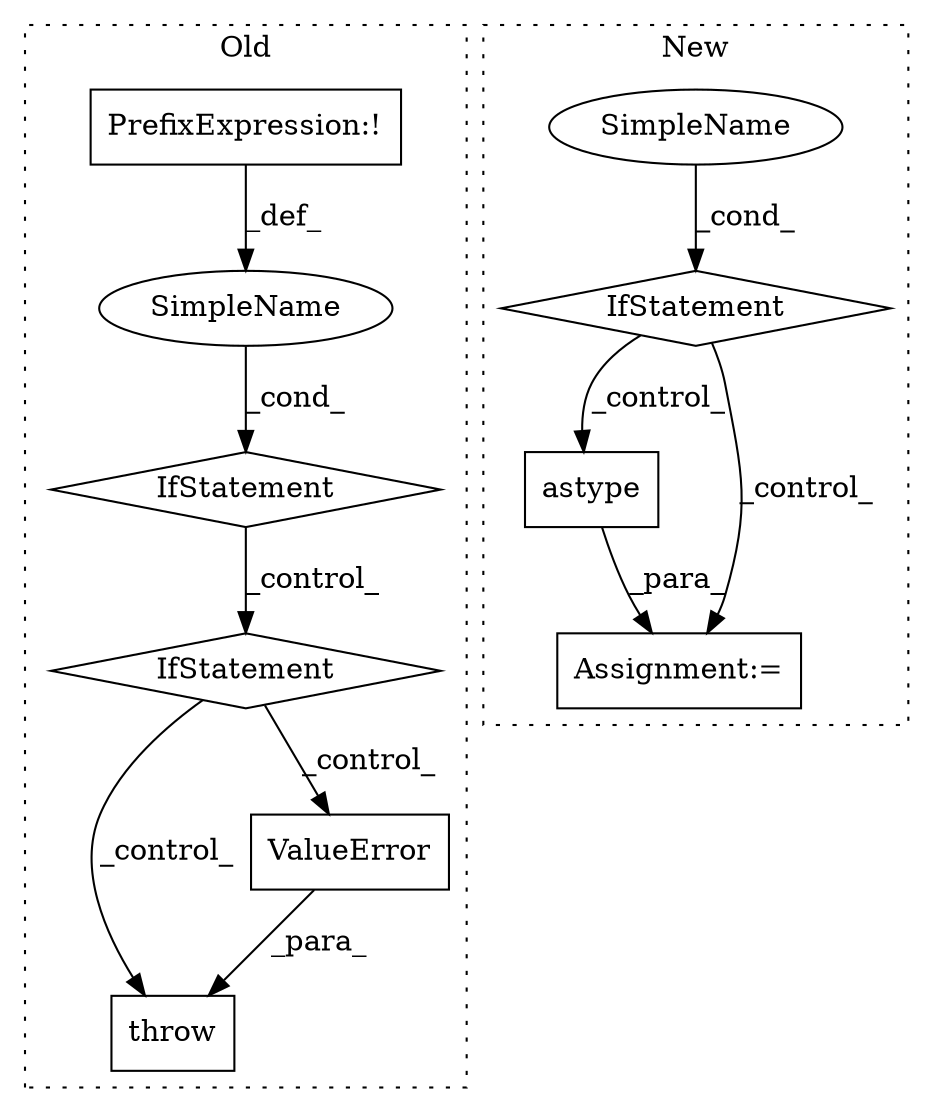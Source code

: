 digraph G {
subgraph cluster0 {
1 [label="throw" a="53" s="8448" l="6" shape="box"];
4 [label="ValueError" a="32" s="8454,8569" l="11,1" shape="box"];
5 [label="SimpleName" a="42" s="" l="" shape="ellipse"];
8 [label="IfStatement" a="25" s="8312,8334" l="4,2" shape="diamond"];
9 [label="PrefixExpression:!" a="38" s="8045" l="1" shape="box"];
10 [label="IfStatement" a="25" s="8016,8050" l="4,2" shape="diamond"];
label = "Old";
style="dotted";
}
subgraph cluster1 {
2 [label="astype" a="32" s="8603,8616" l="7,1" shape="box"];
3 [label="Assignment:=" a="7" s="8593" l="1" shape="box"];
6 [label="SimpleName" a="42" s="" l="" shape="ellipse"];
7 [label="IfStatement" a="25" s="8548,8575" l="4,2" shape="diamond"];
label = "New";
style="dotted";
}
2 -> 3 [label="_para_"];
4 -> 1 [label="_para_"];
5 -> 10 [label="_cond_"];
6 -> 7 [label="_cond_"];
7 -> 3 [label="_control_"];
7 -> 2 [label="_control_"];
8 -> 1 [label="_control_"];
8 -> 4 [label="_control_"];
9 -> 5 [label="_def_"];
10 -> 8 [label="_control_"];
}